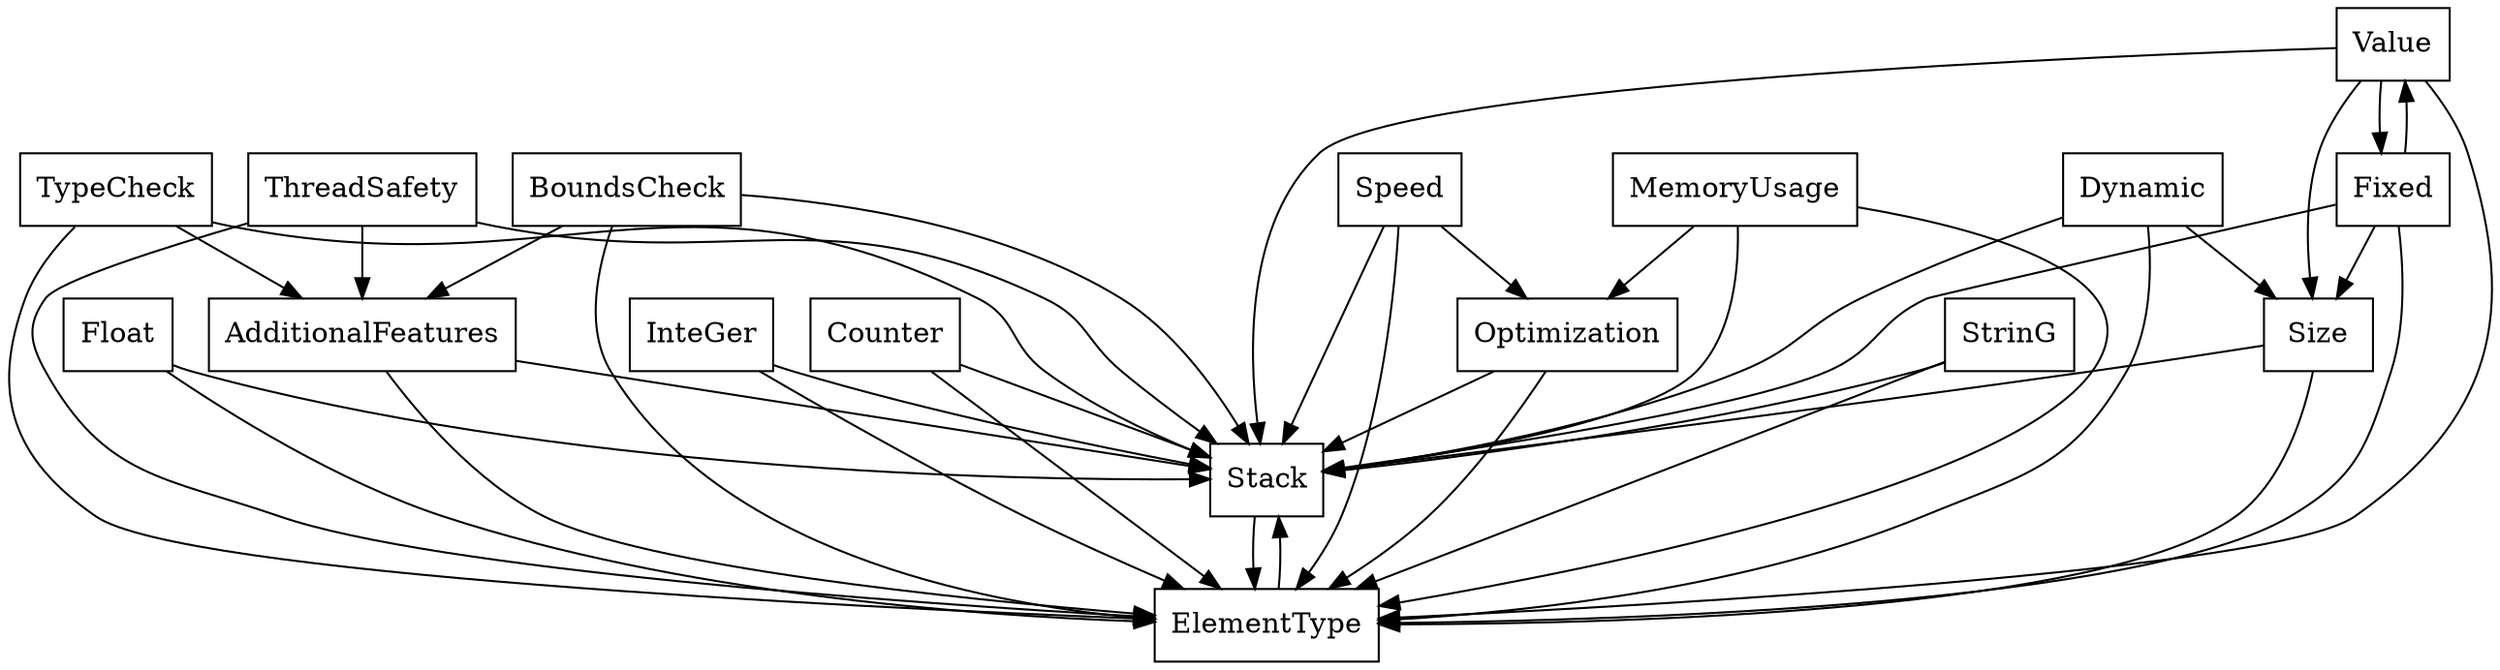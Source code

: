 digraph{
graph [rankdir=TB];
node [shape=box];
edge [arrowhead=normal];
0[label="Stack",]
1[label="Float",]
2[label="Value",]
3[label="ElementType",]
4[label="InteGer",]
5[label="TypeCheck",]
6[label="Counter",]
7[label="ThreadSafety",]
8[label="Speed",]
9[label="MemoryUsage",]
10[label="StrinG",]
11[label="BoundsCheck",]
12[label="Dynamic",]
13[label="Optimization",]
14[label="Fixed",]
15[label="AdditionalFeatures",]
16[label="Size",]
0->3[label="",]
1->0[label="",]
1->3[label="",]
2->0[label="",]
2->3[label="",]
2->14[label="",]
2->16[label="",]
3->0[label="",]
4->0[label="",]
4->3[label="",]
5->0[label="",]
5->3[label="",]
5->15[label="",]
6->0[label="",]
6->3[label="",]
7->0[label="",]
7->3[label="",]
7->15[label="",]
8->0[label="",]
8->3[label="",]
8->13[label="",]
9->0[label="",]
9->3[label="",]
9->13[label="",]
10->0[label="",]
10->3[label="",]
11->0[label="",]
11->3[label="",]
11->15[label="",]
12->0[label="",]
12->3[label="",]
12->16[label="",]
13->0[label="",]
13->3[label="",]
14->0[label="",]
14->2[label="",]
14->3[label="",]
14->16[label="",]
15->0[label="",]
15->3[label="",]
16->0[label="",]
16->3[label="",]
}

